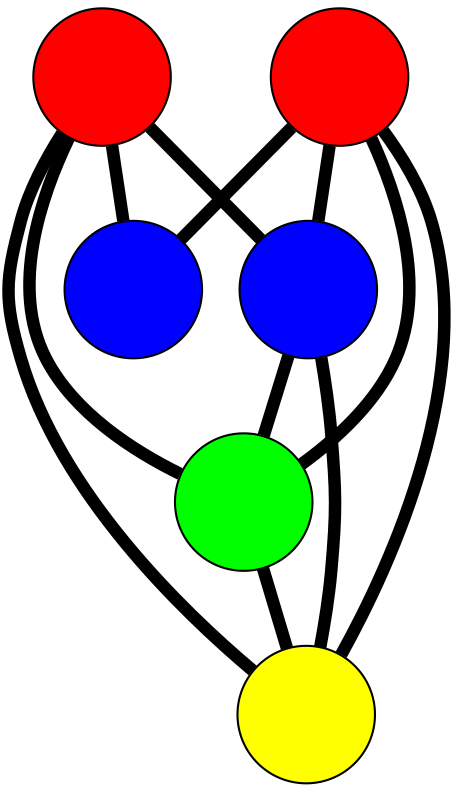 graph G {
	graph [bb="-127.82,-141.97,124.26,162.84",
		overlap=false,
		sep=0.0,
		splines=true
	];
	node [color=black,
		fixedsize=true,
		fontname="Latin Modern Math",
		fontsize=42,
		height=.92,
		label="\N",
		penwidth=1,
		shape=circle,
		width=.92
	];
	edge [color=black,
		penwidth=6,
		style=bold
	];
	0	 [fillcolor=red,
		height=0.91667,
		label="",
		pos="-94.824,-27.83",
		style=filled,
		width=0.91667];
	2	 [fillcolor=blue,
		height=0.91667,
		label="",
		pos="2.6578,-108.97",
		style=filled,
		width=0.91667];
	0 -- 2	 [pos="-69.212,-49.148 -54.884,-61.075 -37.084,-75.89 -22.783,-87.794"];
	3	 [fillcolor=blue,
		height=0.91667,
		label="",
		pos="-72.16,129.84",
		style=filled,
		width=0.91667];
	0 -- 3	 [pos="-90.128,4.8392 -86.251,31.809 -80.775,69.908 -76.889,96.941"];
	4	 [fillcolor=green,
		height=0.91667,
		label="",
		pos="91.262,-59.34",
		style=filled,
		width=0.91667];
	0 -- 4	 [pos="-61.984,-33.391 -28.074,-39.133 24.533,-48.041 58.437,-53.782"];
	5	 [fillcolor=yellow,
		height=0.91667,
		label="",
		pos="-0.47137,0.40589",
		style=filled,
		width=0.91667];
	0 -- 5	 [pos="-63.144,-18.349 -53.186,-15.369 -42.192,-12.079 -32.229,-9.0978"];
	1	 [fillcolor=red,
		height=0.91667,
		label="",
		pos="73.536,65.896",
		style=filled,
		width=0.91667];
	1 -- 2	 [pos="61.028,35.036 48.112,3.1702 28.074,-46.265 15.16,-78.125"];
	1 -- 3	 [pos="42.993,79.3 18.127,90.213 -16.802,105.54 -41.657,116.45"];
	1 -- 4	 [pos="78.193,32.991 80.799,14.584 84.035,-8.2839 86.635,-26.656"];
	1 -- 5	 [pos="48.481,43.724 40.681,36.822 32.088,29.218 24.307,22.333"];
	2 -- 4	 [pos="31.67,-92.719 41.461,-87.235 52.388,-81.115 62.184,-75.627"];
	2 -- 5	 [pos="1.7105,-75.857 1.3183,-62.15 0.86458,-46.29 0.47277,-32.595"];
	4 -- 5	 [pos="63.24,-41.09 51.859,-33.677 38.742,-25.134 27.378,-17.733"];
}
